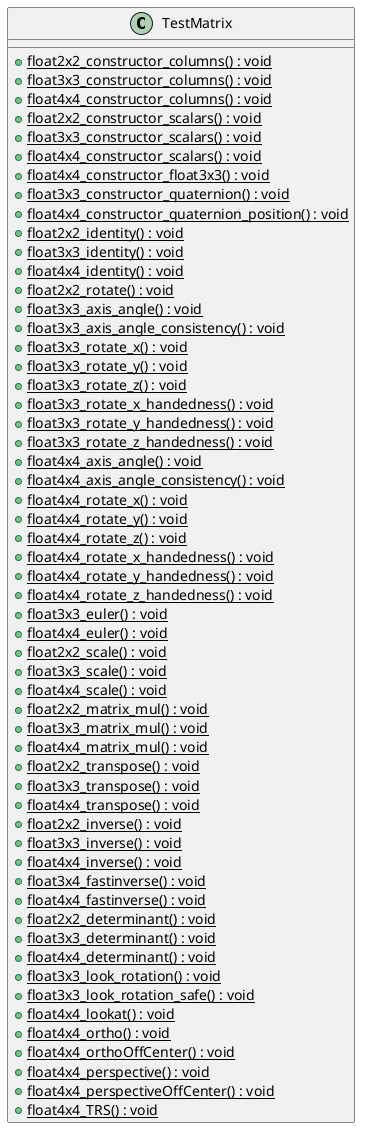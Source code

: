@startuml
class TestMatrix {
    + {static} float2x2_constructor_columns() : void
    + {static} float3x3_constructor_columns() : void
    + {static} float4x4_constructor_columns() : void
    + {static} float2x2_constructor_scalars() : void
    + {static} float3x3_constructor_scalars() : void
    + {static} float4x4_constructor_scalars() : void
    + {static} float4x4_constructor_float3x3() : void
    + {static} float3x3_constructor_quaternion() : void
    + {static} float4x4_constructor_quaternion_position() : void
    + {static} float2x2_identity() : void
    + {static} float3x3_identity() : void
    + {static} float4x4_identity() : void
    + {static} float2x2_rotate() : void
    + {static} float3x3_axis_angle() : void
    + {static} float3x3_axis_angle_consistency() : void
    + {static} float3x3_rotate_x() : void
    + {static} float3x3_rotate_y() : void
    + {static} float3x3_rotate_z() : void
    + {static} float3x3_rotate_x_handedness() : void
    + {static} float3x3_rotate_y_handedness() : void
    + {static} float3x3_rotate_z_handedness() : void
    + {static} float4x4_axis_angle() : void
    + {static} float4x4_axis_angle_consistency() : void
    + {static} float4x4_rotate_x() : void
    + {static} float4x4_rotate_y() : void
    + {static} float4x4_rotate_z() : void
    + {static} float4x4_rotate_x_handedness() : void
    + {static} float4x4_rotate_y_handedness() : void
    + {static} float4x4_rotate_z_handedness() : void
    + {static} float3x3_euler() : void
    + {static} float4x4_euler() : void
    + {static} float2x2_scale() : void
    + {static} float3x3_scale() : void
    + {static} float4x4_scale() : void
    + {static} float2x2_matrix_mul() : void
    + {static} float3x3_matrix_mul() : void
    + {static} float4x4_matrix_mul() : void
    + {static} float2x2_transpose() : void
    + {static} float3x3_transpose() : void
    + {static} float4x4_transpose() : void
    + {static} float2x2_inverse() : void
    + {static} float3x3_inverse() : void
    + {static} float4x4_inverse() : void
    + {static} float3x4_fastinverse() : void
    + {static} float4x4_fastinverse() : void
    + {static} float2x2_determinant() : void
    + {static} float3x3_determinant() : void
    + {static} float4x4_determinant() : void
    + {static} float3x3_look_rotation() : void
    + {static} float3x3_look_rotation_safe() : void
    + {static} float4x4_lookat() : void
    + {static} float4x4_ortho() : void
    + {static} float4x4_orthoOffCenter() : void
    + {static} float4x4_perspective() : void
    + {static} float4x4_perspectiveOffCenter() : void
    + {static} float4x4_TRS() : void
}
@enduml
